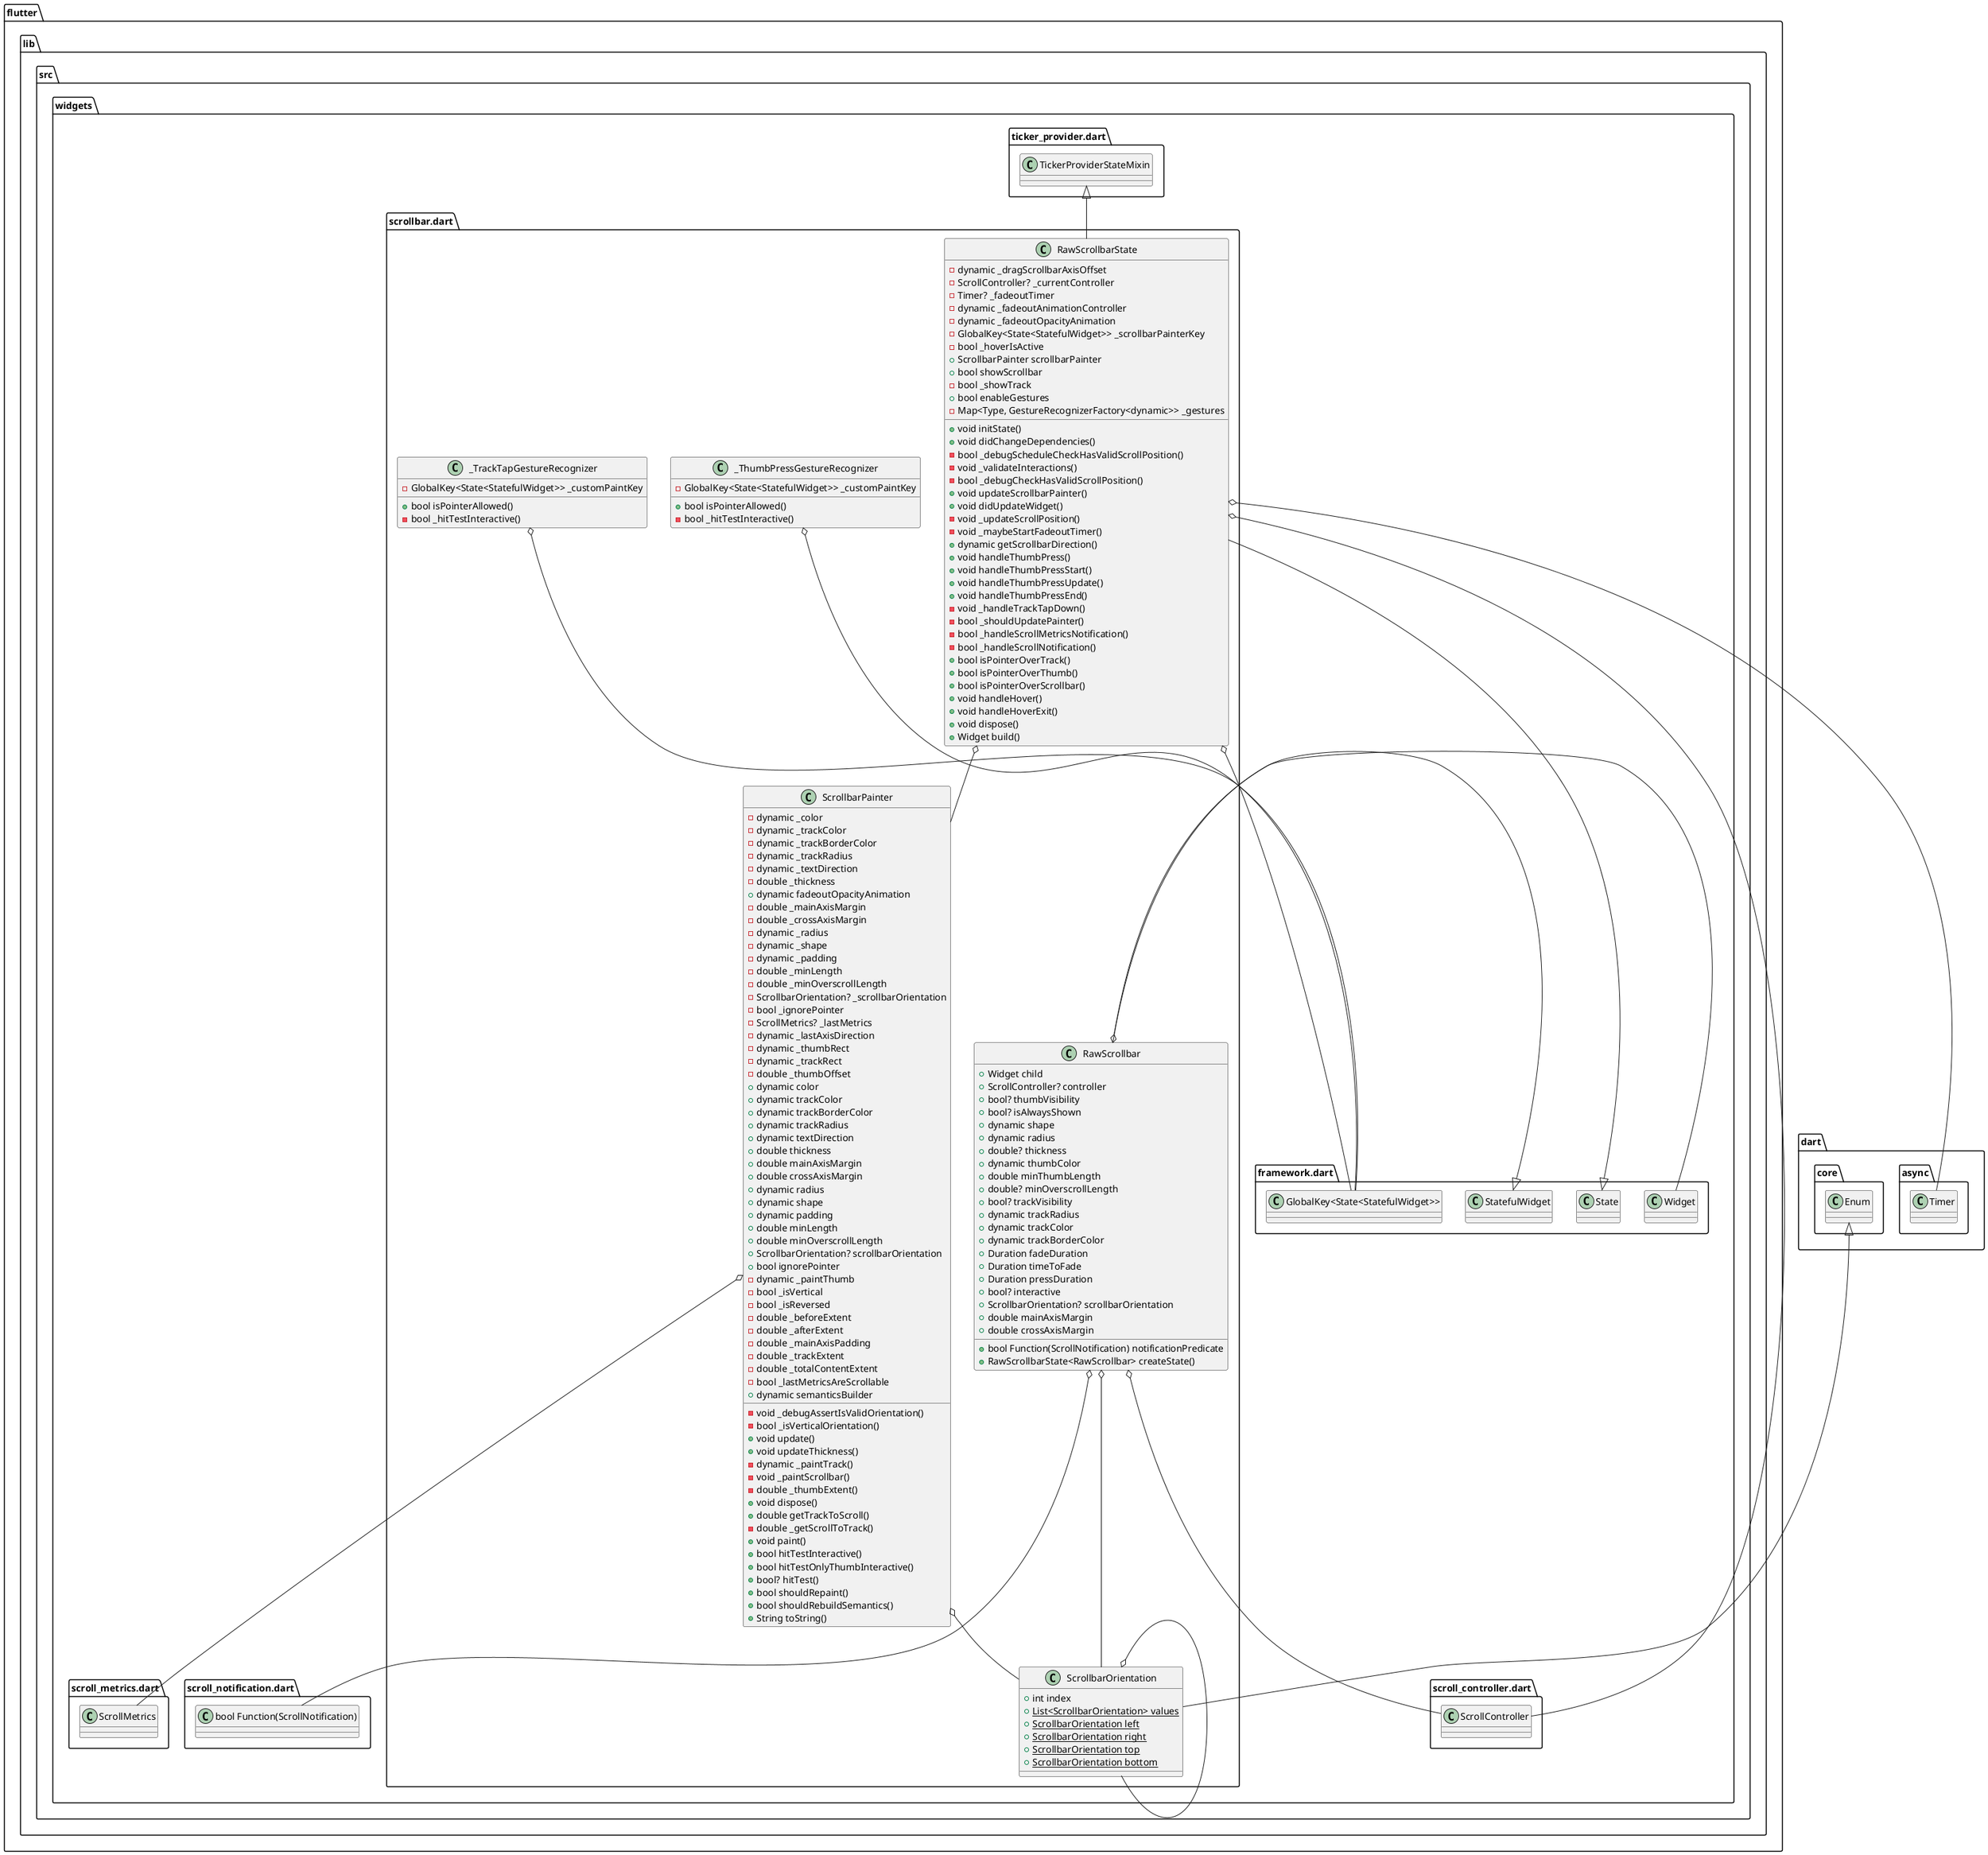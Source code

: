 @startuml
set namespaceSeparator ::

class "flutter::lib::src::widgets::scrollbar.dart::ScrollbarPainter" {
  -dynamic _color
  -dynamic _trackColor
  -dynamic _trackBorderColor
  -dynamic _trackRadius
  -dynamic _textDirection
  -double _thickness
  +dynamic fadeoutOpacityAnimation
  -double _mainAxisMargin
  -double _crossAxisMargin
  -dynamic _radius
  -dynamic _shape
  -dynamic _padding
  -double _minLength
  -double _minOverscrollLength
  -ScrollbarOrientation? _scrollbarOrientation
  -bool _ignorePointer
  -ScrollMetrics? _lastMetrics
  -dynamic _lastAxisDirection
  -dynamic _thumbRect
  -dynamic _trackRect
  -double _thumbOffset
  +dynamic color
  +dynamic trackColor
  +dynamic trackBorderColor
  +dynamic trackRadius
  +dynamic textDirection
  +double thickness
  +double mainAxisMargin
  +double crossAxisMargin
  +dynamic radius
  +dynamic shape
  +dynamic padding
  +double minLength
  +double minOverscrollLength
  +ScrollbarOrientation? scrollbarOrientation
  +bool ignorePointer
  -dynamic _paintThumb
  -bool _isVertical
  -bool _isReversed
  -double _beforeExtent
  -double _afterExtent
  -double _mainAxisPadding
  -double _trackExtent
  -double _totalContentExtent
  -bool _lastMetricsAreScrollable
  +dynamic semanticsBuilder
  -void _debugAssertIsValidOrientation()
  -bool _isVerticalOrientation()
  +void update()
  +void updateThickness()
  -dynamic _paintTrack()
  -void _paintScrollbar()
  -double _thumbExtent()
  +void dispose()
  +double getTrackToScroll()
  -double _getScrollToTrack()
  +void paint()
  +bool hitTestInteractive()
  +bool hitTestOnlyThumbInteractive()
  +bool? hitTest()
  +bool shouldRepaint()
  +bool shouldRebuildSemantics()
  +String toString()
}

"flutter::lib::src::widgets::scrollbar.dart::ScrollbarPainter" o-- "flutter::lib::src::widgets::scrollbar.dart::ScrollbarOrientation"
"flutter::lib::src::widgets::scrollbar.dart::ScrollbarPainter" o-- "flutter::lib::src::widgets::scroll_metrics.dart::ScrollMetrics"

class "flutter::lib::src::widgets::scrollbar.dart::RawScrollbar" {
  +Widget child
  +ScrollController? controller
  +bool? thumbVisibility
  +bool? isAlwaysShown
  +dynamic shape
  +dynamic radius
  +double? thickness
  +dynamic thumbColor
  +double minThumbLength
  +double? minOverscrollLength
  +bool? trackVisibility
  +dynamic trackRadius
  +dynamic trackColor
  +dynamic trackBorderColor
  +Duration fadeDuration
  +Duration timeToFade
  +Duration pressDuration
  +bool Function(ScrollNotification) notificationPredicate
  +bool? interactive
  +ScrollbarOrientation? scrollbarOrientation
  +double mainAxisMargin
  +double crossAxisMargin
  +RawScrollbarState<RawScrollbar> createState()
}

"flutter::lib::src::widgets::scrollbar.dart::RawScrollbar" o-- "flutter::lib::src::widgets::framework.dart::Widget"
"flutter::lib::src::widgets::scrollbar.dart::RawScrollbar" o-- "flutter::lib::src::widgets::scroll_controller.dart::ScrollController"
"flutter::lib::src::widgets::scrollbar.dart::RawScrollbar" o-- "flutter::lib::src::widgets::scroll_notification.dart::bool Function(ScrollNotification)"
"flutter::lib::src::widgets::scrollbar.dart::RawScrollbar" o-- "flutter::lib::src::widgets::scrollbar.dart::ScrollbarOrientation"
"flutter::lib::src::widgets::framework.dart::StatefulWidget" <|-- "flutter::lib::src::widgets::scrollbar.dart::RawScrollbar"

class "flutter::lib::src::widgets::scrollbar.dart::RawScrollbarState" {
  -dynamic _dragScrollbarAxisOffset
  -ScrollController? _currentController
  -Timer? _fadeoutTimer
  -dynamic _fadeoutAnimationController
  -dynamic _fadeoutOpacityAnimation
  -GlobalKey<State<StatefulWidget>> _scrollbarPainterKey
  -bool _hoverIsActive
  +ScrollbarPainter scrollbarPainter
  +bool showScrollbar
  -bool _showTrack
  +bool enableGestures
  -Map<Type, GestureRecognizerFactory<dynamic>> _gestures
  +void initState()
  +void didChangeDependencies()
  -bool _debugScheduleCheckHasValidScrollPosition()
  -void _validateInteractions()
  -bool _debugCheckHasValidScrollPosition()
  +void updateScrollbarPainter()
  +void didUpdateWidget()
  -void _updateScrollPosition()
  -void _maybeStartFadeoutTimer()
  +dynamic getScrollbarDirection()
  +void handleThumbPress()
  +void handleThumbPressStart()
  +void handleThumbPressUpdate()
  +void handleThumbPressEnd()
  -void _handleTrackTapDown()
  -bool _shouldUpdatePainter()
  -bool _handleScrollMetricsNotification()
  -bool _handleScrollNotification()
  +bool isPointerOverTrack()
  +bool isPointerOverThumb()
  +bool isPointerOverScrollbar()
  +void handleHover()
  +void handleHoverExit()
  +void dispose()
  +Widget build()
}

"flutter::lib::src::widgets::scrollbar.dart::RawScrollbarState" o-- "flutter::lib::src::widgets::scroll_controller.dart::ScrollController"
"flutter::lib::src::widgets::scrollbar.dart::RawScrollbarState" o-- "dart::async::Timer"
"flutter::lib::src::widgets::scrollbar.dart::RawScrollbarState" o-- "flutter::lib::src::widgets::framework.dart::GlobalKey<State<StatefulWidget>>"
"flutter::lib::src::widgets::scrollbar.dart::RawScrollbarState" o-- "flutter::lib::src::widgets::scrollbar.dart::ScrollbarPainter"
"flutter::lib::src::widgets::framework.dart::State" <|-- "flutter::lib::src::widgets::scrollbar.dart::RawScrollbarState"
"flutter::lib::src::widgets::ticker_provider.dart::TickerProviderStateMixin" <|-- "flutter::lib::src::widgets::scrollbar.dart::RawScrollbarState"

class "flutter::lib::src::widgets::scrollbar.dart::_ThumbPressGestureRecognizer" {
  -GlobalKey<State<StatefulWidget>> _customPaintKey
  +bool isPointerAllowed()
  -bool _hitTestInteractive()
}

"flutter::lib::src::widgets::scrollbar.dart::_ThumbPressGestureRecognizer" o-- "flutter::lib::src::widgets::framework.dart::GlobalKey<State<StatefulWidget>>"

class "flutter::lib::src::widgets::scrollbar.dart::_TrackTapGestureRecognizer" {
  -GlobalKey<State<StatefulWidget>> _customPaintKey
  +bool isPointerAllowed()
  -bool _hitTestInteractive()
}

"flutter::lib::src::widgets::scrollbar.dart::_TrackTapGestureRecognizer" o-- "flutter::lib::src::widgets::framework.dart::GlobalKey<State<StatefulWidget>>"

class "flutter::lib::src::widgets::scrollbar.dart::ScrollbarOrientation" {
  +int index
  {static} +List<ScrollbarOrientation> values
  {static} +ScrollbarOrientation left
  {static} +ScrollbarOrientation right
  {static} +ScrollbarOrientation top
  {static} +ScrollbarOrientation bottom
}

"flutter::lib::src::widgets::scrollbar.dart::ScrollbarOrientation" o-- "flutter::lib::src::widgets::scrollbar.dart::ScrollbarOrientation"
"dart::core::Enum" <|-- "flutter::lib::src::widgets::scrollbar.dart::ScrollbarOrientation"


@enduml